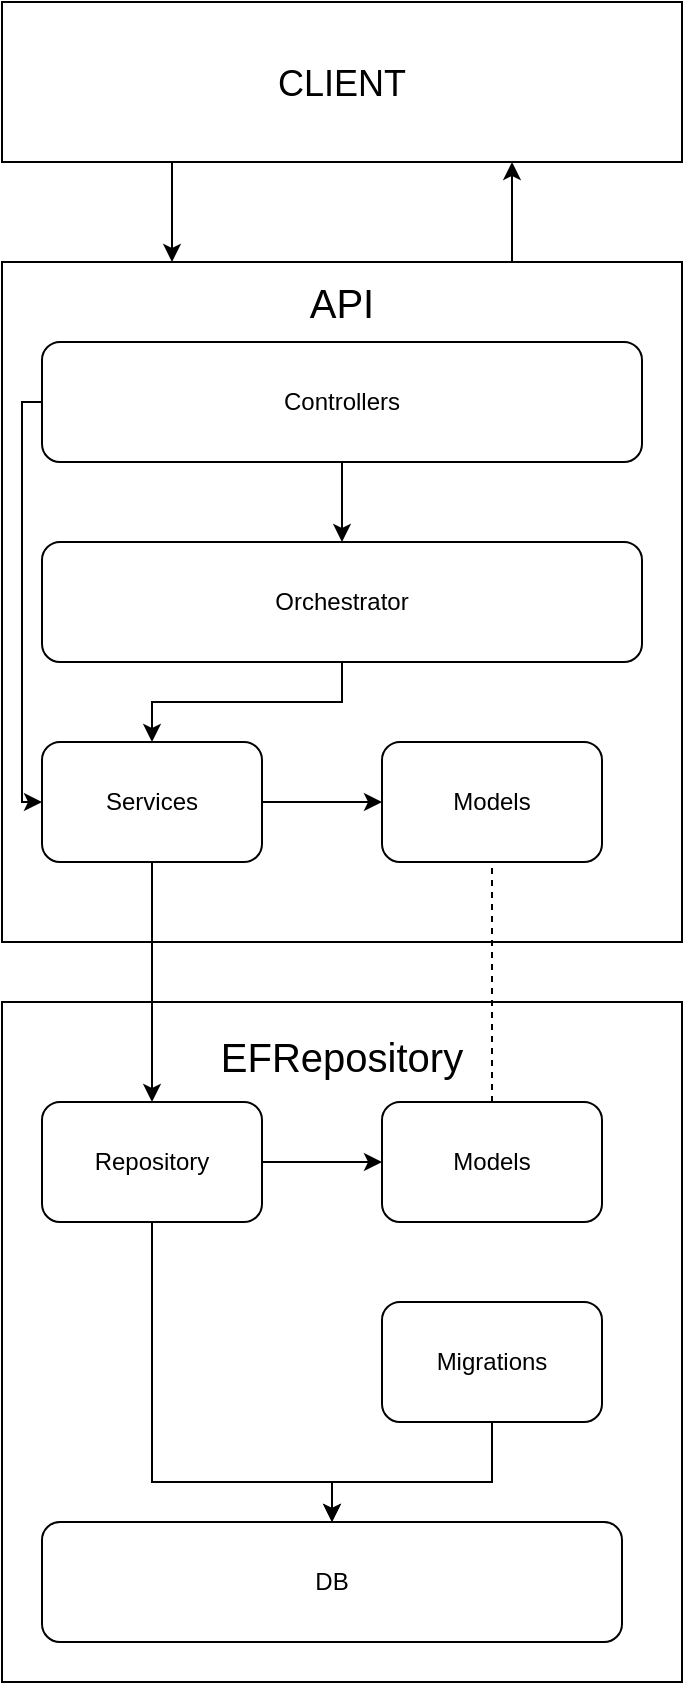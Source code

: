 <mxfile version="13.7.3" type="device"><diagram id="pI8VvNbkIDZmECLuQzcw" name="Architecture"><mxGraphModel dx="1662" dy="1991" grid="1" gridSize="10" guides="1" tooltips="1" connect="1" arrows="1" fold="1" page="1" pageScale="1" pageWidth="827" pageHeight="1169" math="0" shadow="0"><root><mxCell id="cUIE5FIOCakRZb8IyziF-0"/><mxCell id="cUIE5FIOCakRZb8IyziF-1" parent="cUIE5FIOCakRZb8IyziF-0"/><mxCell id="fNZXuE3YUrN8dYnR4g1v-3" style="edgeStyle=orthogonalEdgeStyle;rounded=0;orthogonalLoop=1;jettySize=auto;html=1;exitX=0.75;exitY=0;exitDx=0;exitDy=0;entryX=0.75;entryY=1;entryDx=0;entryDy=0;" edge="1" parent="cUIE5FIOCakRZb8IyziF-1" source="cUIE5FIOCakRZb8IyziF-2" target="fNZXuE3YUrN8dYnR4g1v-0"><mxGeometry relative="1" as="geometry"/></mxCell><mxCell id="cUIE5FIOCakRZb8IyziF-2" value="" style="whiteSpace=wrap;html=1;aspect=fixed;" parent="cUIE5FIOCakRZb8IyziF-1" vertex="1"><mxGeometry x="250" y="50" width="340" height="340" as="geometry"/></mxCell><mxCell id="cUIE5FIOCakRZb8IyziF-3" value="" style="whiteSpace=wrap;html=1;aspect=fixed;" parent="cUIE5FIOCakRZb8IyziF-1" vertex="1"><mxGeometry x="250" y="420" width="340" height="340" as="geometry"/></mxCell><mxCell id="-Ej7SNWmUau5Ws2N0Rfz-1" value="" style="edgeStyle=orthogonalEdgeStyle;rounded=0;orthogonalLoop=1;jettySize=auto;html=1;entryX=0.5;entryY=0;entryDx=0;entryDy=0;" parent="cUIE5FIOCakRZb8IyziF-1" source="cUIE5FIOCakRZb8IyziF-5" target="-Ej7SNWmUau5Ws2N0Rfz-0" edge="1"><mxGeometry relative="1" as="geometry"><Array as="points"><mxPoint x="420" y="170"/></Array></mxGeometry></mxCell><mxCell id="-Ej7SNWmUau5Ws2N0Rfz-13" style="edgeStyle=orthogonalEdgeStyle;rounded=0;orthogonalLoop=1;jettySize=auto;html=1;exitX=0;exitY=0.5;exitDx=0;exitDy=0;entryX=0;entryY=0.5;entryDx=0;entryDy=0;" parent="cUIE5FIOCakRZb8IyziF-1" source="cUIE5FIOCakRZb8IyziF-5" target="cUIE5FIOCakRZb8IyziF-8" edge="1"><mxGeometry relative="1" as="geometry"><Array as="points"><mxPoint x="260" y="120"/><mxPoint x="260" y="320"/></Array></mxGeometry></mxCell><mxCell id="cUIE5FIOCakRZb8IyziF-5" value="Controllers" style="rounded=1;whiteSpace=wrap;html=1;" parent="cUIE5FIOCakRZb8IyziF-1" vertex="1"><mxGeometry x="270" y="90" width="300" height="60" as="geometry"/></mxCell><mxCell id="cUIE5FIOCakRZb8IyziF-6" value="&lt;font style=&quot;font-size: 20px&quot;&gt;API&lt;/font&gt;" style="text;html=1;strokeColor=none;fillColor=none;align=center;verticalAlign=middle;whiteSpace=wrap;rounded=0;" parent="cUIE5FIOCakRZb8IyziF-1" vertex="1"><mxGeometry x="400" y="60" width="40" height="20" as="geometry"/></mxCell><mxCell id="cUIE5FIOCakRZb8IyziF-7" value="&lt;br&gt;&lt;font style=&quot;font-size: 20px&quot;&gt;EFRepository&lt;/font&gt;" style="text;html=1;strokeColor=none;fillColor=none;align=center;verticalAlign=middle;whiteSpace=wrap;rounded=0;" parent="cUIE5FIOCakRZb8IyziF-1" vertex="1"><mxGeometry x="400" y="430" width="40" height="20" as="geometry"/></mxCell><mxCell id="cUIE5FIOCakRZb8IyziF-12" value="" style="edgeStyle=orthogonalEdgeStyle;rounded=0;orthogonalLoop=1;jettySize=auto;html=1;" parent="cUIE5FIOCakRZb8IyziF-1" source="cUIE5FIOCakRZb8IyziF-8" target="cUIE5FIOCakRZb8IyziF-9" edge="1"><mxGeometry relative="1" as="geometry"/></mxCell><mxCell id="cUIE5FIOCakRZb8IyziF-16" style="edgeStyle=orthogonalEdgeStyle;rounded=0;orthogonalLoop=1;jettySize=auto;html=1;exitX=0.5;exitY=1;exitDx=0;exitDy=0;entryX=0.5;entryY=0;entryDx=0;entryDy=0;" parent="cUIE5FIOCakRZb8IyziF-1" source="cUIE5FIOCakRZb8IyziF-8" target="cUIE5FIOCakRZb8IyziF-10" edge="1"><mxGeometry relative="1" as="geometry"><Array as="points"><mxPoint x="325" y="400"/><mxPoint x="325" y="400"/></Array></mxGeometry></mxCell><mxCell id="cUIE5FIOCakRZb8IyziF-8" value="Services" style="rounded=1;whiteSpace=wrap;html=1;" parent="cUIE5FIOCakRZb8IyziF-1" vertex="1"><mxGeometry x="270" y="290" width="110" height="60" as="geometry"/></mxCell><mxCell id="cUIE5FIOCakRZb8IyziF-9" value="Models" style="rounded=1;whiteSpace=wrap;html=1;" parent="cUIE5FIOCakRZb8IyziF-1" vertex="1"><mxGeometry x="440" y="290" width="110" height="60" as="geometry"/></mxCell><mxCell id="-Ej7SNWmUau5Ws2N0Rfz-6" style="edgeStyle=orthogonalEdgeStyle;rounded=0;orthogonalLoop=1;jettySize=auto;html=1;" parent="cUIE5FIOCakRZb8IyziF-1" source="cUIE5FIOCakRZb8IyziF-10" target="-Ej7SNWmUau5Ws2N0Rfz-4" edge="1"><mxGeometry relative="1" as="geometry"/></mxCell><mxCell id="cUIE5FIOCakRZb8IyziF-10" value="Repository" style="rounded=1;whiteSpace=wrap;html=1;" parent="cUIE5FIOCakRZb8IyziF-1" vertex="1"><mxGeometry x="270" y="470" width="110" height="60" as="geometry"/></mxCell><mxCell id="-Ej7SNWmUau5Ws2N0Rfz-15" value="" style="edgeStyle=orthogonalEdgeStyle;rounded=0;orthogonalLoop=1;jettySize=auto;html=1;" parent="cUIE5FIOCakRZb8IyziF-1" source="cUIE5FIOCakRZb8IyziF-11" target="-Ej7SNWmUau5Ws2N0Rfz-14" edge="1"><mxGeometry relative="1" as="geometry"><Array as="points"><mxPoint x="495" y="660"/><mxPoint x="415" y="660"/></Array></mxGeometry></mxCell><mxCell id="cUIE5FIOCakRZb8IyziF-11" value="Migrations" style="rounded=1;whiteSpace=wrap;html=1;" parent="cUIE5FIOCakRZb8IyziF-1" vertex="1"><mxGeometry x="440" y="570" width="110" height="60" as="geometry"/></mxCell><mxCell id="-Ej7SNWmUau5Ws2N0Rfz-2" value="" style="edgeStyle=orthogonalEdgeStyle;rounded=0;orthogonalLoop=1;jettySize=auto;html=1;exitX=0.5;exitY=1;exitDx=0;exitDy=0;entryX=0.5;entryY=0;entryDx=0;entryDy=0;" parent="cUIE5FIOCakRZb8IyziF-1" source="-Ej7SNWmUau5Ws2N0Rfz-0" target="cUIE5FIOCakRZb8IyziF-8" edge="1"><mxGeometry relative="1" as="geometry"><mxPoint x="325" y="270" as="targetPoint"/><Array as="points"><mxPoint x="420" y="270"/><mxPoint x="325" y="270"/></Array></mxGeometry></mxCell><mxCell id="-Ej7SNWmUau5Ws2N0Rfz-0" value="Orchestrator" style="rounded=1;whiteSpace=wrap;html=1;" parent="cUIE5FIOCakRZb8IyziF-1" vertex="1"><mxGeometry x="270" y="190" width="300" height="60" as="geometry"/></mxCell><mxCell id="-Ej7SNWmUau5Ws2N0Rfz-4" value="Models" style="rounded=1;whiteSpace=wrap;html=1;" parent="cUIE5FIOCakRZb8IyziF-1" vertex="1"><mxGeometry x="440" y="470" width="110" height="60" as="geometry"/></mxCell><mxCell id="-Ej7SNWmUau5Ws2N0Rfz-7" value="" style="endArrow=none;dashed=1;html=1;entryX=0.5;entryY=1;entryDx=0;entryDy=0;" parent="cUIE5FIOCakRZb8IyziF-1" source="-Ej7SNWmUau5Ws2N0Rfz-4" target="cUIE5FIOCakRZb8IyziF-9" edge="1"><mxGeometry width="50" height="50" relative="1" as="geometry"><mxPoint x="450" y="400" as="sourcePoint"/><mxPoint x="500" y="350" as="targetPoint"/></mxGeometry></mxCell><mxCell id="-Ej7SNWmUau5Ws2N0Rfz-14" value="DB" style="rounded=1;whiteSpace=wrap;html=1;" parent="cUIE5FIOCakRZb8IyziF-1" vertex="1"><mxGeometry x="270" y="680" width="290" height="60" as="geometry"/></mxCell><mxCell id="-Ej7SNWmUau5Ws2N0Rfz-16" value="" style="edgeStyle=orthogonalEdgeStyle;rounded=0;orthogonalLoop=1;jettySize=auto;html=1;exitX=0.5;exitY=1;exitDx=0;exitDy=0;entryX=0.5;entryY=0;entryDx=0;entryDy=0;" parent="cUIE5FIOCakRZb8IyziF-1" source="cUIE5FIOCakRZb8IyziF-10" target="-Ej7SNWmUau5Ws2N0Rfz-14" edge="1"><mxGeometry relative="1" as="geometry"><mxPoint x="400" y="600" as="sourcePoint"/><mxPoint x="320" y="650" as="targetPoint"/><Array as="points"><mxPoint x="325" y="660"/><mxPoint x="415" y="660"/></Array></mxGeometry></mxCell><mxCell id="fNZXuE3YUrN8dYnR4g1v-2" style="edgeStyle=orthogonalEdgeStyle;rounded=0;orthogonalLoop=1;jettySize=auto;html=1;exitX=0.25;exitY=1;exitDx=0;exitDy=0;entryX=0.25;entryY=0;entryDx=0;entryDy=0;" edge="1" parent="cUIE5FIOCakRZb8IyziF-1" source="fNZXuE3YUrN8dYnR4g1v-0" target="cUIE5FIOCakRZb8IyziF-2"><mxGeometry relative="1" as="geometry"/></mxCell><mxCell id="fNZXuE3YUrN8dYnR4g1v-0" value="&lt;font style=&quot;font-size: 18px&quot;&gt;CLIENT&lt;/font&gt;" style="rounded=0;whiteSpace=wrap;html=1;fontSize=20;" vertex="1" parent="cUIE5FIOCakRZb8IyziF-1"><mxGeometry x="250" y="-80" width="340" height="80" as="geometry"/></mxCell></root></mxGraphModel></diagram></mxfile>